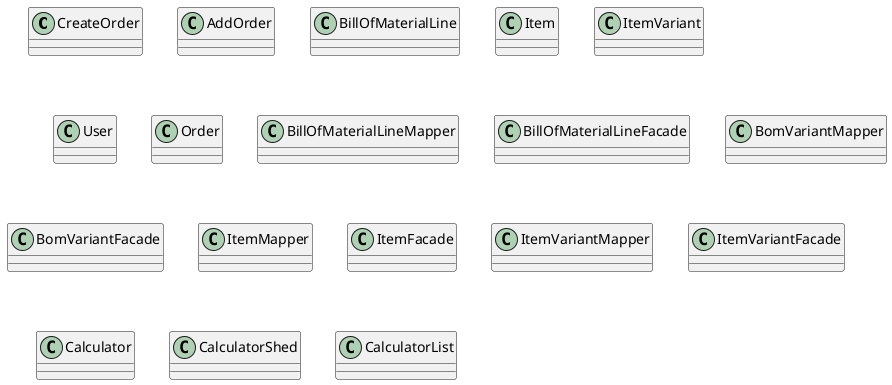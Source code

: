 @startuml

class CreateOrder {
}

class AddOrder {
}


class BillOfMaterialLine {
}

class Item {
}

class ItemVariant {
}

class User{
}

class Order {
}


class BillOfMaterialLineMapper {
}

class BillOfMaterialLineFacade {
}

class BomVariantMapper {
}

class BomVariantFacade {
}

class ItemMapper {
}

class ItemFacade {
}

class ItemVariantMapper {
}

class ItemVariantFacade {
}


class Calculator {
}

class CalculatorShed {
}

class CalculatorList {
}
@enduml